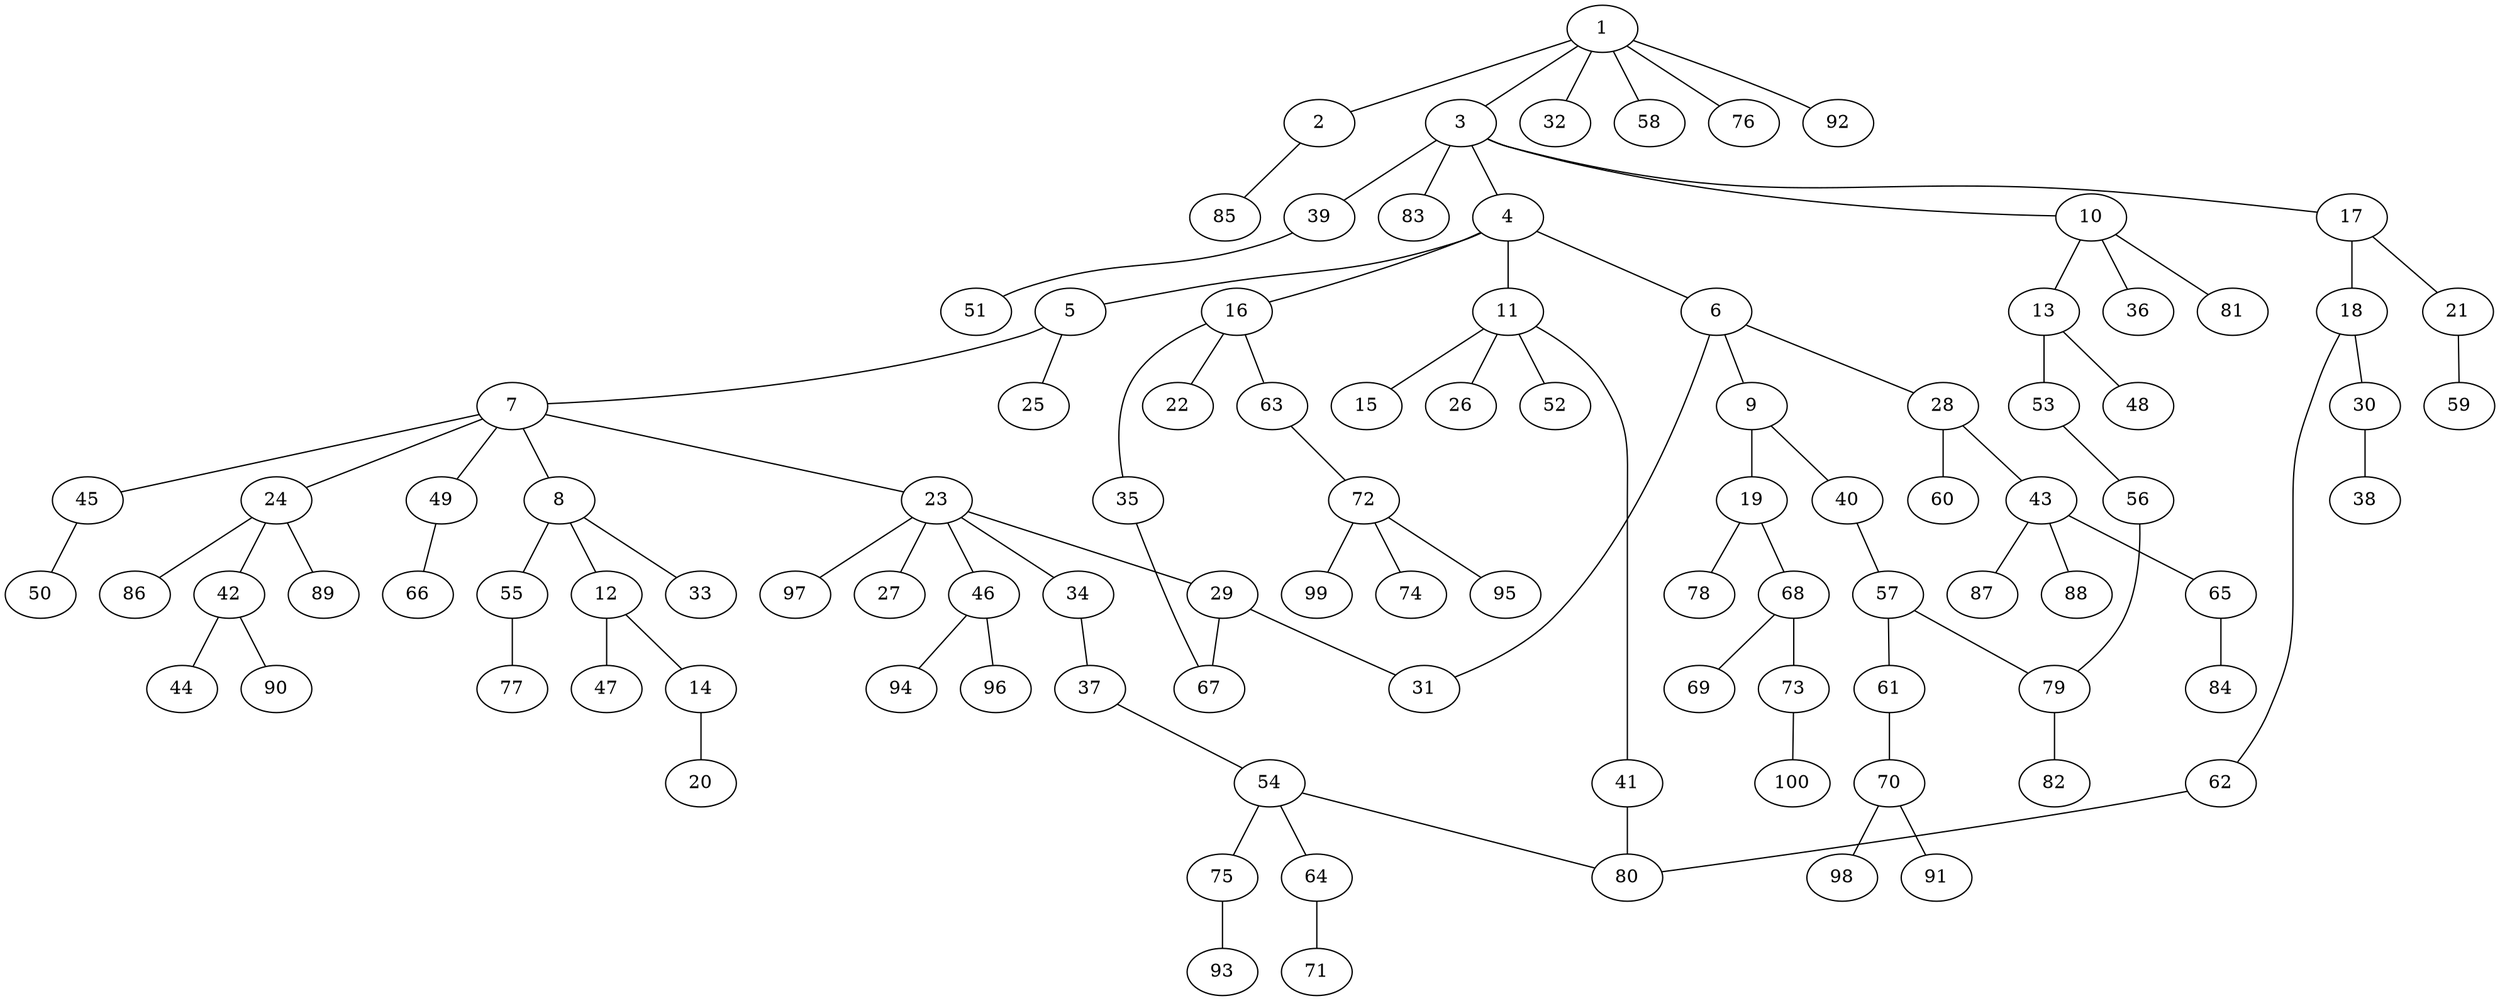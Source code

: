 graph graphname {1--2
1--3
1--32
1--58
1--76
1--92
2--85
3--4
3--10
3--17
3--39
3--83
4--5
4--6
4--11
4--16
5--7
5--25
6--9
6--28
6--31
7--8
7--23
7--24
7--45
7--49
8--12
8--33
8--55
9--19
9--40
10--13
10--36
10--81
11--15
11--26
11--41
11--52
12--14
12--47
13--48
13--53
14--20
16--22
16--35
16--63
17--18
17--21
18--30
18--62
19--68
19--78
21--59
23--27
23--29
23--34
23--46
23--97
24--42
24--86
24--89
28--43
28--60
29--31
29--67
30--38
34--37
35--67
37--54
39--51
40--57
41--80
42--44
42--90
43--65
43--87
43--88
45--50
46--94
46--96
49--66
53--56
54--64
54--75
54--80
55--77
56--79
57--61
57--79
61--70
62--80
63--72
64--71
65--84
68--69
68--73
70--91
70--98
72--74
72--95
72--99
73--100
75--93
79--82
}